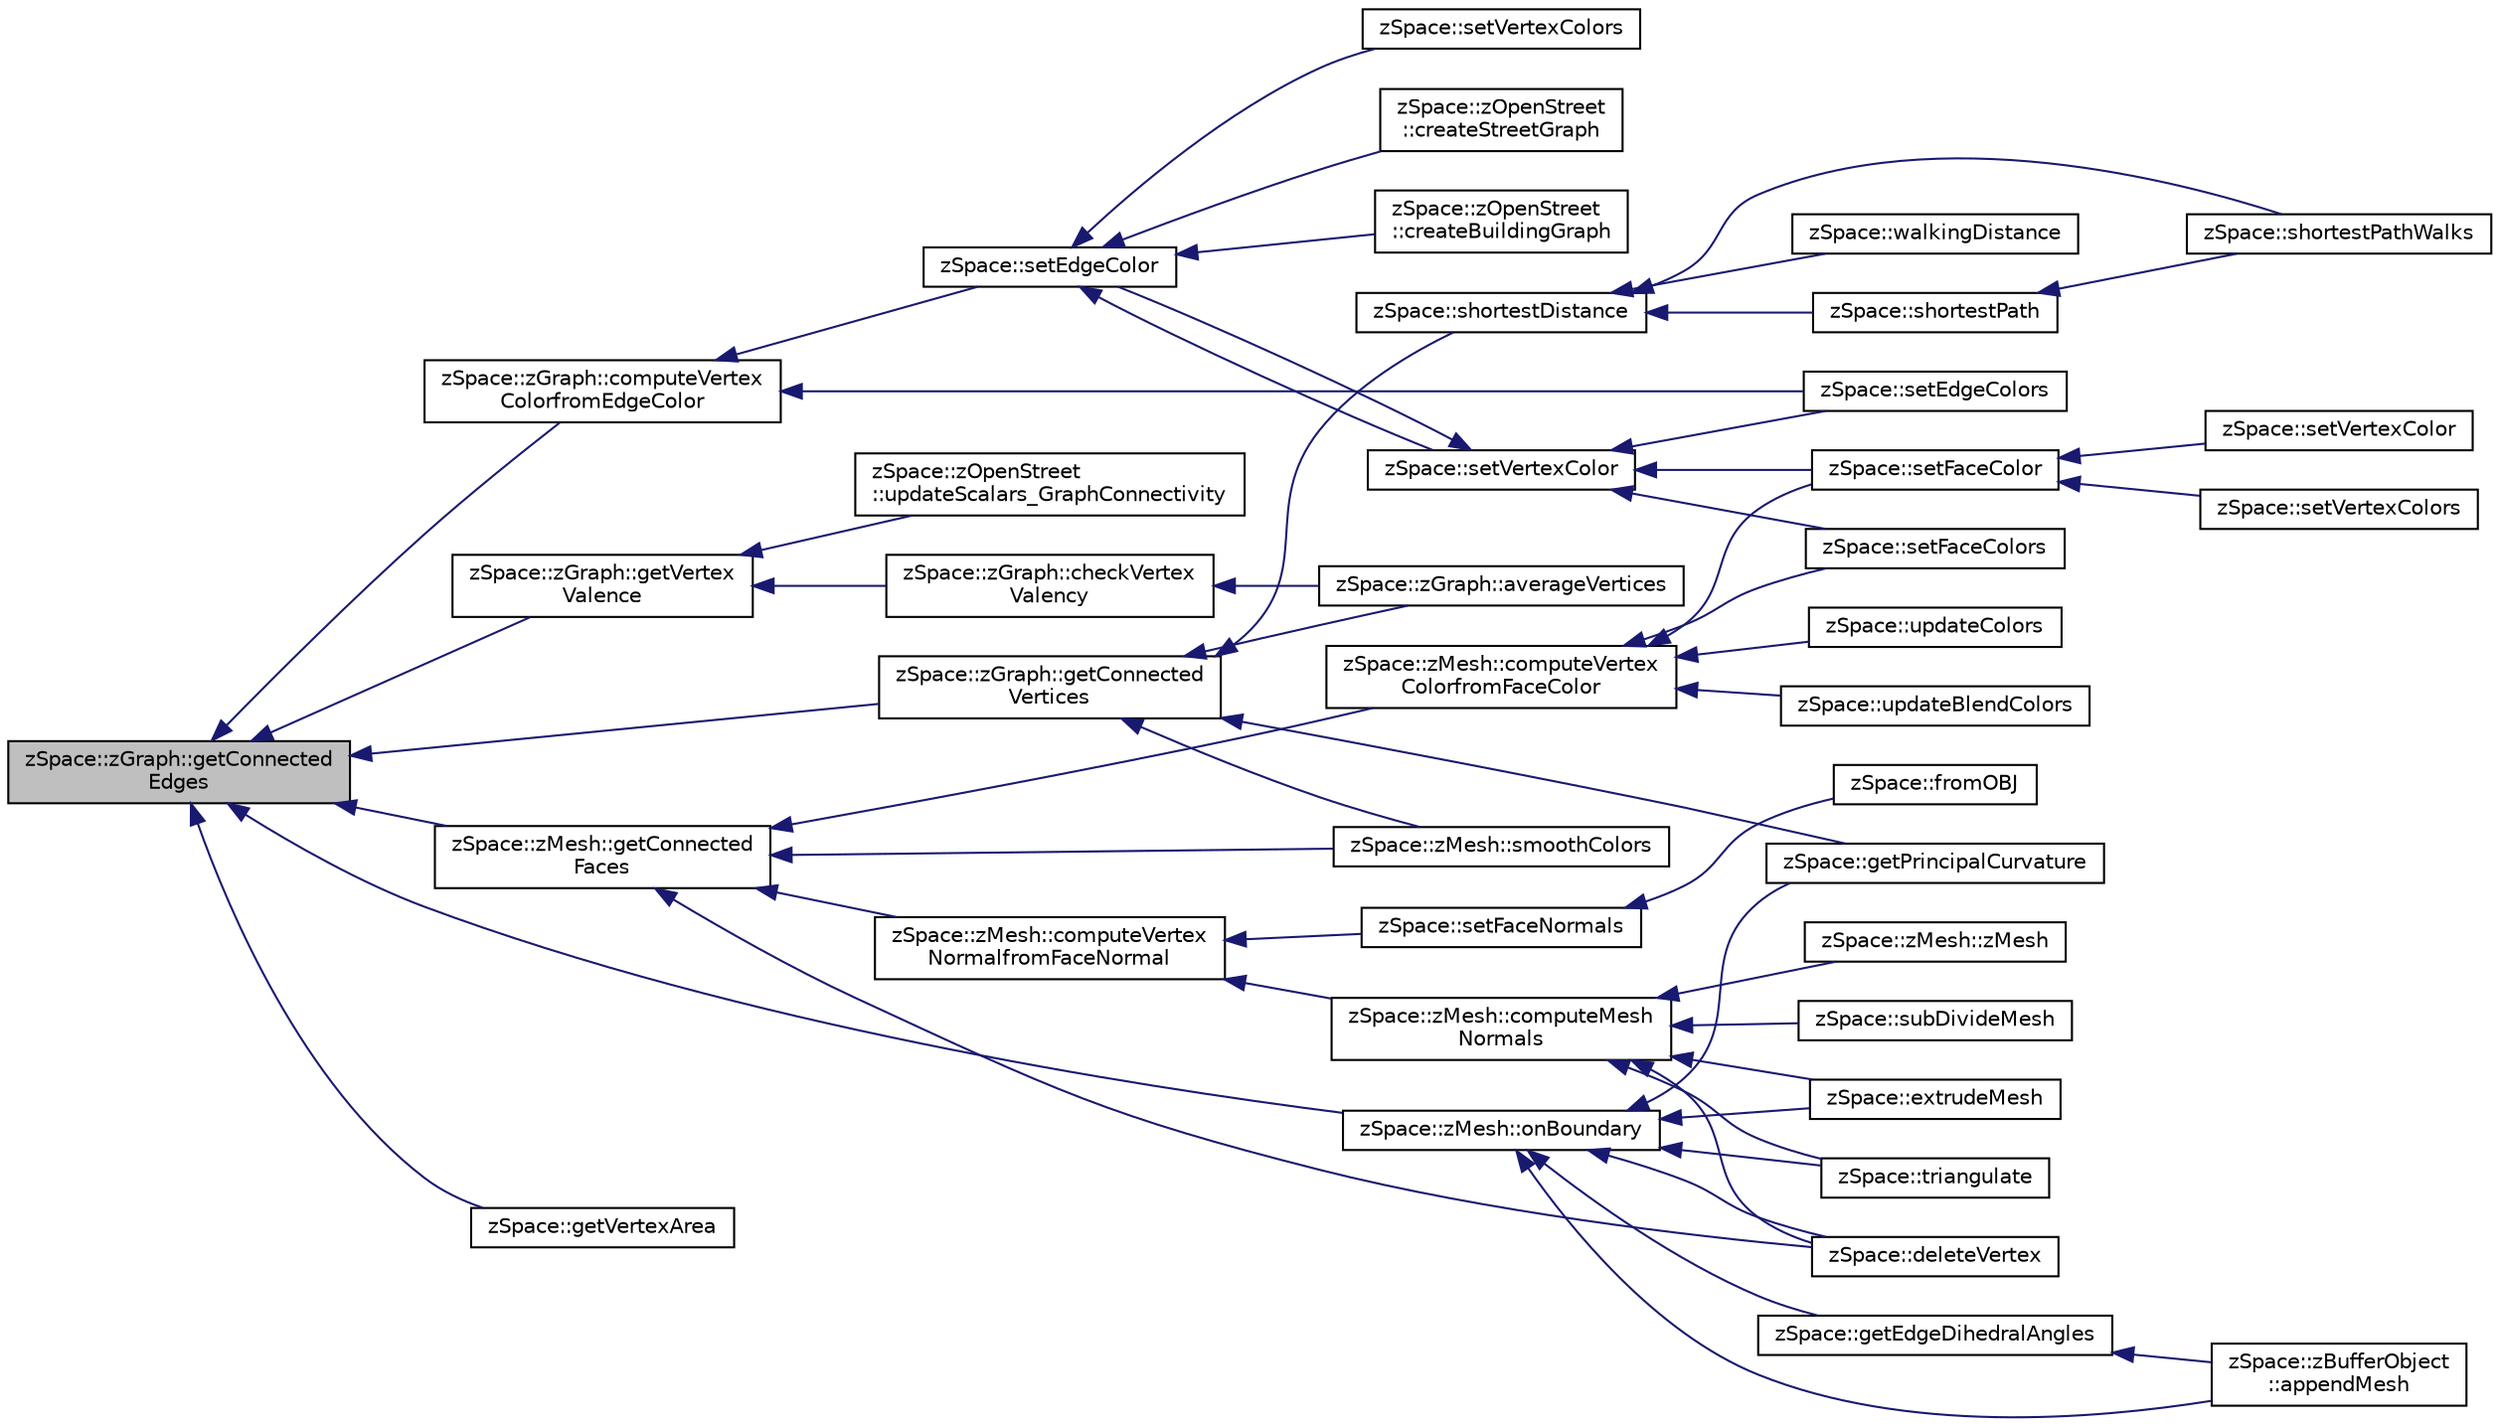 digraph "zSpace::zGraph::getConnectedEdges"
{
  edge [fontname="Helvetica",fontsize="10",labelfontname="Helvetica",labelfontsize="10"];
  node [fontname="Helvetica",fontsize="10",shape=record];
  rankdir="LR";
  Node151 [label="zSpace::zGraph::getConnected\lEdges",height=0.2,width=0.4,color="black", fillcolor="grey75", style="filled", fontcolor="black"];
  Node151 -> Node152 [dir="back",color="midnightblue",fontsize="10",style="solid",fontname="Helvetica"];
  Node152 [label="zSpace::zGraph::getConnected\lVertices",height=0.2,width=0.4,color="black", fillcolor="white", style="filled",URL="$classz_space_1_1z_graph.html#a75a017ecad7ec54a9fdc207b163a0972",tooltip="This method gets the vertices connected to input zVertex. "];
  Node152 -> Node153 [dir="back",color="midnightblue",fontsize="10",style="solid",fontname="Helvetica"];
  Node153 [label="zSpace::zGraph::averageVertices",height=0.2,width=0.4,color="black", fillcolor="white", style="filled",URL="$classz_space_1_1z_graph.html#accb333667ce5e961ceea4148a6c1791f",tooltip="This method averages the positions of vertex except for the ones on the boundary. ..."];
  Node152 -> Node154 [dir="back",color="midnightblue",fontsize="10",style="solid",fontname="Helvetica"];
  Node154 [label="zSpace::shortestDistance",height=0.2,width=0.4,color="black", fillcolor="white", style="filled",URL="$group__z_graph_utilities.html#gac451c64cc2f99f8c743332bdcd1a97c0",tooltip="This method computes the shortest path from the source vertex to all vertices of the graph..."];
  Node154 -> Node155 [dir="back",color="midnightblue",fontsize="10",style="solid",fontname="Helvetica"];
  Node155 [label="zSpace::shortestPath",height=0.2,width=0.4,color="black", fillcolor="white", style="filled",URL="$group__z_graph_utilities.html#gac71495a08e215c7e886b989bebaee053",tooltip="This method computes the shortest path from the source vertex to destination vertex of the graph..."];
  Node155 -> Node156 [dir="back",color="midnightblue",fontsize="10",style="solid",fontname="Helvetica"];
  Node156 [label="zSpace::shortestPathWalks",height=0.2,width=0.4,color="black", fillcolor="white", style="filled",URL="$group__z_graph_utilities.html#gac6d2ed4a56f24d0a48bc41967e9612ce",tooltip="This method computes the shortest path from the all vertices to all vertices of a graph and returns t..."];
  Node154 -> Node156 [dir="back",color="midnightblue",fontsize="10",style="solid",fontname="Helvetica"];
  Node154 -> Node157 [dir="back",color="midnightblue",fontsize="10",style="solid",fontname="Helvetica"];
  Node157 [label="zSpace::walkingDistance",height=0.2,width=0.4,color="black", fillcolor="white", style="filled",URL="$group__z_graph_utilities.html#gafd378ff769dac616752ca4857a82d9f5"];
  Node152 -> Node158 [dir="back",color="midnightblue",fontsize="10",style="solid",fontname="Helvetica"];
  Node158 [label="zSpace::zMesh::smoothColors",height=0.2,width=0.4,color="black", fillcolor="white", style="filled",URL="$classz_space_1_1z_mesh.html#a63e68abd857c24a63ad06d426b112d11",tooltip="This method smoothens the color attributes. "];
  Node152 -> Node159 [dir="back",color="midnightblue",fontsize="10",style="solid",fontname="Helvetica"];
  Node159 [label="zSpace::getPrincipalCurvature",height=0.2,width=0.4,color="black", fillcolor="white", style="filled",URL="$group__z_mesh_utilities.html#ga1e60d7d324e3a491f9e60060fa3258e2",tooltip="This method computes the local curvature of the mesh vertices. "];
  Node151 -> Node160 [dir="back",color="midnightblue",fontsize="10",style="solid",fontname="Helvetica"];
  Node160 [label="zSpace::zGraph::getVertex\lValence",height=0.2,width=0.4,color="black", fillcolor="white", style="filled",URL="$classz_space_1_1z_graph.html#ae1621b16757e7c12b778aa32ca936948",tooltip="This method calculate the valency of the input zVertex. "];
  Node160 -> Node161 [dir="back",color="midnightblue",fontsize="10",style="solid",fontname="Helvetica"];
  Node161 [label="zSpace::zOpenStreet\l::updateScalars_GraphConnectivity",height=0.2,width=0.4,color="black", fillcolor="white", style="filled",URL="$classz_space_1_1z_open_street.html#a832d06aa1ecf8fed5e82b6447a0cf278",tooltip="This method updates the scalars in the scalar field based on input graph connectivity. "];
  Node160 -> Node162 [dir="back",color="midnightblue",fontsize="10",style="solid",fontname="Helvetica"];
  Node162 [label="zSpace::zGraph::checkVertex\lValency",height=0.2,width=0.4,color="black", fillcolor="white", style="filled",URL="$classz_space_1_1z_graph.html#a3330c1c3dedf9c8cf09ec75341b3149f",tooltip="This method determines if input zVertex valency is equal to the input valence number. "];
  Node162 -> Node153 [dir="back",color="midnightblue",fontsize="10",style="solid",fontname="Helvetica"];
  Node151 -> Node163 [dir="back",color="midnightblue",fontsize="10",style="solid",fontname="Helvetica"];
  Node163 [label="zSpace::zGraph::computeVertex\lColorfromEdgeColor",height=0.2,width=0.4,color="black", fillcolor="white", style="filled",URL="$classz_space_1_1z_graph.html#a654f5d383500ccf87c9c7f87bc8301c4",tooltip="This method computes the vertex colors based on the face colors. "];
  Node163 -> Node164 [dir="back",color="midnightblue",fontsize="10",style="solid",fontname="Helvetica"];
  Node164 [label="zSpace::setEdgeColor",height=0.2,width=0.4,color="black", fillcolor="white", style="filled",URL="$group__z_graph_utilities.html#ga2ef9ee7a2c33012bc55bc2592fa6ffdb",tooltip="This method sets edge color of all the edges to the input color. "];
  Node164 -> Node165 [dir="back",color="midnightblue",fontsize="10",style="solid",fontname="Helvetica"];
  Node165 [label="zSpace::zOpenStreet\l::createStreetGraph",height=0.2,width=0.4,color="black", fillcolor="white", style="filled",URL="$classz_space_1_1z_open_street.html#a904bd1ba411b9cc0b439f06c409386b9",tooltip="This method creates the street graph from the OSM data. "];
  Node164 -> Node166 [dir="back",color="midnightblue",fontsize="10",style="solid",fontname="Helvetica"];
  Node166 [label="zSpace::zOpenStreet\l::createBuildingGraph",height=0.2,width=0.4,color="black", fillcolor="white", style="filled",URL="$classz_space_1_1z_open_street.html#a1c815f333ca41c75227a60c76db85884",tooltip="This method creates the building graph from the OSM data. "];
  Node164 -> Node167 [dir="back",color="midnightblue",fontsize="10",style="solid",fontname="Helvetica"];
  Node167 [label="zSpace::setVertexColor",height=0.2,width=0.4,color="black", fillcolor="white", style="filled",URL="$group__z_graph_utilities.html#ga7cd47e65d56a0587e3ca4babd1c233e3",tooltip="This method sets vertex color of all the vertices to the input color. "];
  Node167 -> Node164 [dir="back",color="midnightblue",fontsize="10",style="solid",fontname="Helvetica"];
  Node167 -> Node168 [dir="back",color="midnightblue",fontsize="10",style="solid",fontname="Helvetica"];
  Node168 [label="zSpace::setEdgeColors",height=0.2,width=0.4,color="black", fillcolor="white", style="filled",URL="$group__z_graph_utilities.html#ga3aa9b12c327be41d5cd6400e8a64aa4d",tooltip="This method sets edge color of all the vertices with the input color contatiner. "];
  Node167 -> Node169 [dir="back",color="midnightblue",fontsize="10",style="solid",fontname="Helvetica"];
  Node169 [label="zSpace::setFaceColor",height=0.2,width=0.4,color="black", fillcolor="white", style="filled",URL="$group__z_mesh_utilities.html#ga3dc508ddd0979a3c05704b3a5f8c724e",tooltip="This method sets face color of all the faces to the input color. "];
  Node169 -> Node170 [dir="back",color="midnightblue",fontsize="10",style="solid",fontname="Helvetica"];
  Node170 [label="zSpace::setVertexColor",height=0.2,width=0.4,color="black", fillcolor="white", style="filled",URL="$group__z_mesh_utilities.html#ga350a2d9332ce16b822a5169320a789a9"];
  Node169 -> Node171 [dir="back",color="midnightblue",fontsize="10",style="solid",fontname="Helvetica"];
  Node171 [label="zSpace::setVertexColors",height=0.2,width=0.4,color="black", fillcolor="white", style="filled",URL="$group__z_mesh_utilities.html#ga7eea2e4cbed233677f01622bbb290ba7",tooltip="This method sets vertex color of all the vertices with the input color contatiner. "];
  Node167 -> Node172 [dir="back",color="midnightblue",fontsize="10",style="solid",fontname="Helvetica"];
  Node172 [label="zSpace::setFaceColors",height=0.2,width=0.4,color="black", fillcolor="white", style="filled",URL="$group__z_mesh_utilities.html#ga46a15e7c994f4fb6a25f8e7cd111e536",tooltip="This method sets face color of all the faces to the input color contatiner. "];
  Node164 -> Node173 [dir="back",color="midnightblue",fontsize="10",style="solid",fontname="Helvetica"];
  Node173 [label="zSpace::setVertexColors",height=0.2,width=0.4,color="black", fillcolor="white", style="filled",URL="$group__z_graph_utilities.html#gaa088392382ec3b36cc77066a4392349c",tooltip="This method sets vertex color of all the vertices with the input color contatiner. "];
  Node163 -> Node168 [dir="back",color="midnightblue",fontsize="10",style="solid",fontname="Helvetica"];
  Node151 -> Node174 [dir="back",color="midnightblue",fontsize="10",style="solid",fontname="Helvetica"];
  Node174 [label="zSpace::zMesh::getConnected\lFaces",height=0.2,width=0.4,color="black", fillcolor="white", style="filled",URL="$classz_space_1_1z_mesh.html#af37006a17bd4e6945860281a4cbef861",tooltip="This method gets the faces connected to input zVertex or zFace. "];
  Node174 -> Node175 [dir="back",color="midnightblue",fontsize="10",style="solid",fontname="Helvetica"];
  Node175 [label="zSpace::zMesh::computeVertex\lColorfromFaceColor",height=0.2,width=0.4,color="black", fillcolor="white", style="filled",URL="$classz_space_1_1z_mesh.html#ae519ccec31ffee9fa16596724e04130c",tooltip="This method computes the vertex colors based on the face colors. "];
  Node175 -> Node169 [dir="back",color="midnightblue",fontsize="10",style="solid",fontname="Helvetica"];
  Node175 -> Node172 [dir="back",color="midnightblue",fontsize="10",style="solid",fontname="Helvetica"];
  Node175 -> Node176 [dir="back",color="midnightblue",fontsize="10",style="solid",fontname="Helvetica"];
  Node176 [label="zSpace::updateColors",height=0.2,width=0.4,color="black", fillcolor="white", style="filled",URL="$group__z_scalar_field2_d_utilities.html#gac0a6e93e7bb823acd7f95334f7b24027",tooltip="This method updates the color values of the field mesh based on the scalarfield. Gradient - Black to ..."];
  Node175 -> Node177 [dir="back",color="midnightblue",fontsize="10",style="solid",fontname="Helvetica"];
  Node177 [label="zSpace::updateBlendColors",height=0.2,width=0.4,color="black", fillcolor="white", style="filled",URL="$group__z_scalar_field2_d_utilities.html#ga7bc531e7f4cc38cb70a89ced4946fce9",tooltip="This method updates the color values of the field mesh based on the scalarField. "];
  Node174 -> Node158 [dir="back",color="midnightblue",fontsize="10",style="solid",fontname="Helvetica"];
  Node174 -> Node178 [dir="back",color="midnightblue",fontsize="10",style="solid",fontname="Helvetica"];
  Node178 [label="zSpace::zMesh::computeVertex\lNormalfromFaceNormal",height=0.2,width=0.4,color="black", fillcolor="white", style="filled",URL="$classz_space_1_1z_mesh.html#ac27b3838590a838a11243e4fd6ad0b6d",tooltip="This method computes the vertex normals based on the face normals. "];
  Node178 -> Node179 [dir="back",color="midnightblue",fontsize="10",style="solid",fontname="Helvetica"];
  Node179 [label="zSpace::zMesh::computeMesh\lNormals",height=0.2,width=0.4,color="black", fillcolor="white", style="filled",URL="$classz_space_1_1z_mesh.html#a42be75e01f9b3704fcc85fd745952b22",tooltip="This method computes the normals assoicated with vertices and polygon faces . "];
  Node179 -> Node180 [dir="back",color="midnightblue",fontsize="10",style="solid",fontname="Helvetica"];
  Node180 [label="zSpace::zMesh::zMesh",height=0.2,width=0.4,color="black", fillcolor="white", style="filled",URL="$classz_space_1_1z_mesh.html#a127de8a508706826cc4a537ad7a1cc9c",tooltip="Overloaded constructor. "];
  Node179 -> Node181 [dir="back",color="midnightblue",fontsize="10",style="solid",fontname="Helvetica"];
  Node181 [label="zSpace::deleteVertex",height=0.2,width=0.4,color="black", fillcolor="white", style="filled",URL="$group__z_mesh_modifiers.html#ga5890a69c67d5749099678ef906c7278c",tooltip="This method deletes the zMesh vertices given in the input vertex list. "];
  Node179 -> Node182 [dir="back",color="midnightblue",fontsize="10",style="solid",fontname="Helvetica"];
  Node182 [label="zSpace::triangulate",height=0.2,width=0.4,color="black", fillcolor="white", style="filled",URL="$group__z_mesh_modifiers.html#ga75ee8f140a3311506a932b866523a1de",tooltip="This method triangulates the input mesh. "];
  Node179 -> Node183 [dir="back",color="midnightblue",fontsize="10",style="solid",fontname="Helvetica"];
  Node183 [label="zSpace::subDivideMesh",height=0.2,width=0.4,color="black", fillcolor="white", style="filled",URL="$group__z_mesh_modifiers.html#gaaa9902fbf3ac2600afbf54335c286760",tooltip="This method subdivides all the faces and edges of the mesh. "];
  Node179 -> Node184 [dir="back",color="midnightblue",fontsize="10",style="solid",fontname="Helvetica"];
  Node184 [label="zSpace::extrudeMesh",height=0.2,width=0.4,color="black", fillcolor="white", style="filled",URL="$group__z_mesh_utilities.html#ga6f2ce938aa8bb72d5b4649115d76d9c8",tooltip="This method returns an extruded mesh from the input mesh. "];
  Node178 -> Node185 [dir="back",color="midnightblue",fontsize="10",style="solid",fontname="Helvetica"];
  Node185 [label="zSpace::setFaceNormals",height=0.2,width=0.4,color="black", fillcolor="white", style="filled",URL="$group__z_mesh_utilities.html#ga70201847356b120e967968c37670801f",tooltip="This method sets face normals of all the faces to the input normal. "];
  Node185 -> Node186 [dir="back",color="midnightblue",fontsize="10",style="solid",fontname="Helvetica"];
  Node186 [label="zSpace::fromOBJ",height=0.2,width=0.4,color="black", fillcolor="white", style="filled",URL="$group__z_i_o___mesh.html#gad60778d5e70ebdcc0bd24babf3afa810",tooltip="This method imports zMesh from an OBJ file. "];
  Node174 -> Node181 [dir="back",color="midnightblue",fontsize="10",style="solid",fontname="Helvetica"];
  Node151 -> Node187 [dir="back",color="midnightblue",fontsize="10",style="solid",fontname="Helvetica"];
  Node187 [label="zSpace::zMesh::onBoundary",height=0.2,width=0.4,color="black", fillcolor="white", style="filled",URL="$classz_space_1_1z_mesh.html#aca5218f8a8b5c5f1cde25440d08c57d6",tooltip="This method determines if input zVertex or zEdge or zFace is on the boundary. "];
  Node187 -> Node188 [dir="back",color="midnightblue",fontsize="10",style="solid",fontname="Helvetica"];
  Node188 [label="zSpace::zBufferObject\l::appendMesh",height=0.2,width=0.4,color="black", fillcolor="white", style="filled",URL="$classz_space_1_1z_buffer_object.html#ac5e8e4b2d6a21dbf4e59ed55a8b8bc58",tooltip="This method appends zMesh to the buffer. "];
  Node187 -> Node181 [dir="back",color="midnightblue",fontsize="10",style="solid",fontname="Helvetica"];
  Node187 -> Node182 [dir="back",color="midnightblue",fontsize="10",style="solid",fontname="Helvetica"];
  Node187 -> Node159 [dir="back",color="midnightblue",fontsize="10",style="solid",fontname="Helvetica"];
  Node187 -> Node189 [dir="back",color="midnightblue",fontsize="10",style="solid",fontname="Helvetica"];
  Node189 [label="zSpace::getEdgeDihedralAngles",height=0.2,width=0.4,color="black", fillcolor="white", style="filled",URL="$group__z_mesh_utilities.html#gaf531920d8d86c1c508bec8c71d5d9954",tooltip="This method computes the dihedral angle per edge of zMesh. "];
  Node189 -> Node188 [dir="back",color="midnightblue",fontsize="10",style="solid",fontname="Helvetica"];
  Node187 -> Node184 [dir="back",color="midnightblue",fontsize="10",style="solid",fontname="Helvetica"];
  Node151 -> Node190 [dir="back",color="midnightblue",fontsize="10",style="solid",fontname="Helvetica"];
  Node190 [label="zSpace::getVertexArea",height=0.2,width=0.4,color="black", fillcolor="white", style="filled",URL="$group__z_mesh_utilities.html#gad8b0ab5019853bb7e4851014310554d0",tooltip="This method computes the area around every vertex of a zMesh based on face centers. "];
}

